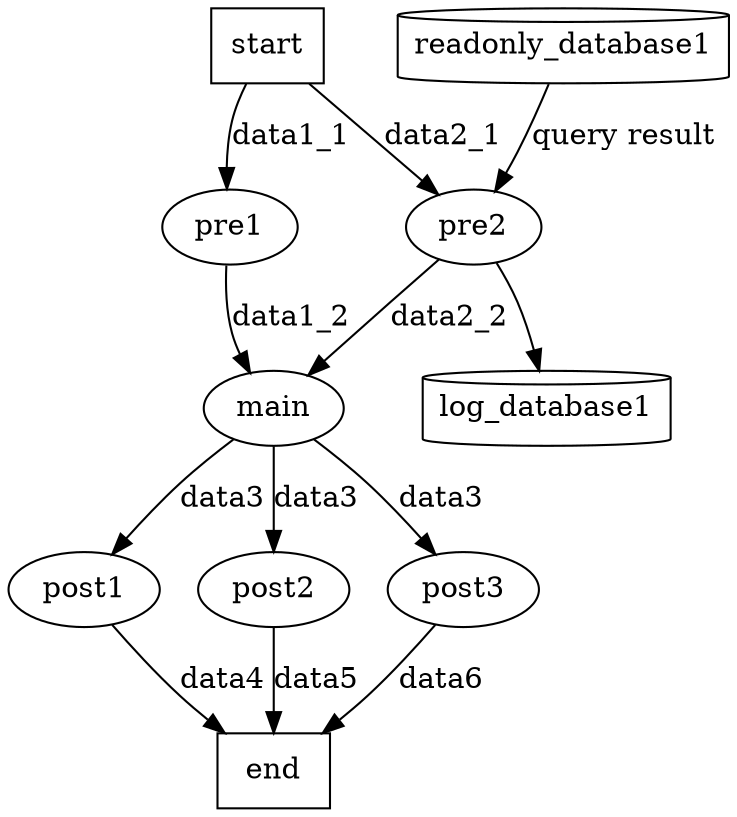digraph data_flow_diagram {
    start [shape=box]
    end [shape=box]

    start -> pre1 [label = "data1_1"]
    start -> pre2 [label = "data2_1"]

    pre1 -> main [label = "data1_2"]
    pre2 -> main [label = "data2_2"]

    readonly_database1 [shape=cylinder]
    log_database1 [shape=cylinder]

    readonly_database1 -> pre2 [label = "query result"]
    pre2 -> log_database1

    main -> post1 [label = "data3"]
    main -> post2 [label = "data3"]
    main -> post3 [label = "data3"]
    post1 -> end [label = "data4"]
    post2 -> end [label = "data5"]
    post3 -> end [label = "data6"]
}
